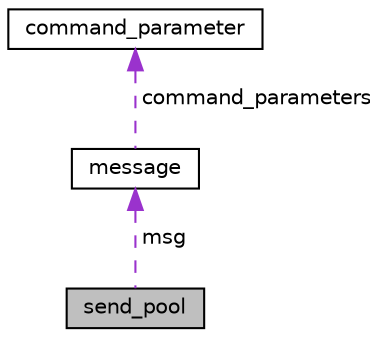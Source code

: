 digraph "send_pool"
{
 // LATEX_PDF_SIZE
  edge [fontname="Helvetica",fontsize="10",labelfontname="Helvetica",labelfontsize="10"];
  node [fontname="Helvetica",fontsize="10",shape=record];
  Node1 [label="send_pool",height=0.2,width=0.4,color="black", fillcolor="grey75", style="filled", fontcolor="black",tooltip=" "];
  Node2 -> Node1 [dir="back",color="darkorchid3",fontsize="10",style="dashed",label=" msg" ,fontname="Helvetica"];
  Node2 [label="message",height=0.2,width=0.4,color="black", fillcolor="white", style="filled",URL="$structmessage.html",tooltip="Structure to store the parsed message."];
  Node3 -> Node2 [dir="back",color="darkorchid3",fontsize="10",style="dashed",label=" command_parameters" ,fontname="Helvetica"];
  Node3 [label="command_parameter",height=0.2,width=0.4,color="black", fillcolor="white", style="filled",URL="$structcommand__parameter.html",tooltip="Structure to store a command parameter."];
}

